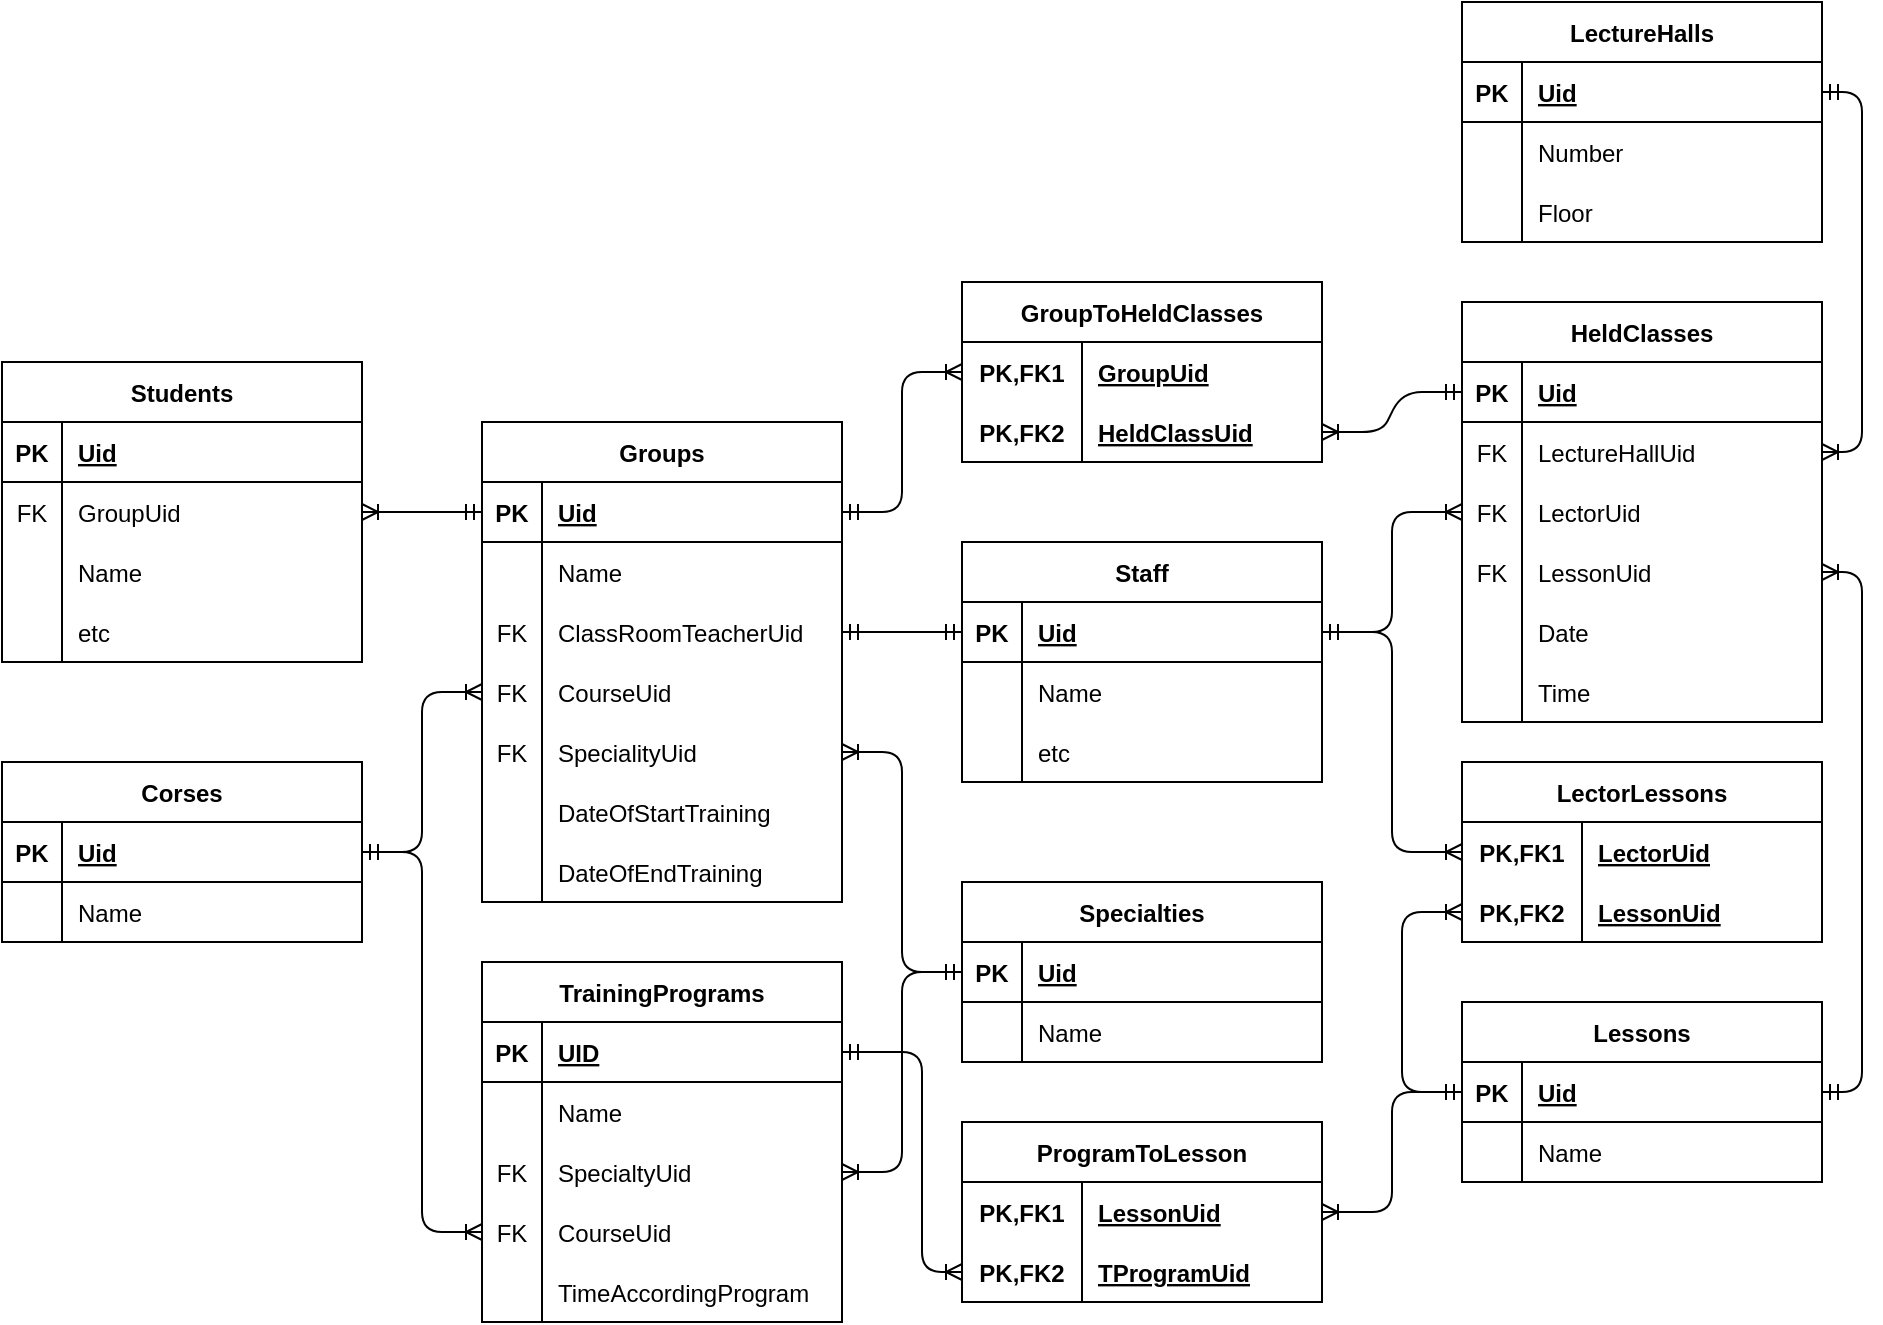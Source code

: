 <mxfile version="21.2.3" type="device">
  <diagram name="Страница 1" id="s8Icmp4TtMJ4caLkNsGy">
    <mxGraphModel dx="2901" dy="806" grid="1" gridSize="10" guides="1" tooltips="1" connect="1" arrows="1" fold="1" page="1" pageScale="1" pageWidth="827" pageHeight="1169" math="0" shadow="0">
      <root>
        <mxCell id="0" />
        <mxCell id="1" parent="0" />
        <mxCell id="9LA77R00qpUF_qQyeTWc-1" value="Groups" style="shape=table;startSize=30;container=1;collapsible=1;childLayout=tableLayout;fixedRows=1;rowLines=0;fontStyle=1;align=center;resizeLast=1;" parent="1" vertex="1">
          <mxGeometry x="-570" y="250" width="180" height="240" as="geometry" />
        </mxCell>
        <mxCell id="9LA77R00qpUF_qQyeTWc-2" value="" style="shape=tableRow;horizontal=0;startSize=0;swimlaneHead=0;swimlaneBody=0;fillColor=none;collapsible=0;dropTarget=0;points=[[0,0.5],[1,0.5]];portConstraint=eastwest;top=0;left=0;right=0;bottom=1;" parent="9LA77R00qpUF_qQyeTWc-1" vertex="1">
          <mxGeometry y="30" width="180" height="30" as="geometry" />
        </mxCell>
        <mxCell id="9LA77R00qpUF_qQyeTWc-3" value="PK" style="shape=partialRectangle;connectable=0;fillColor=none;top=0;left=0;bottom=0;right=0;fontStyle=1;overflow=hidden;" parent="9LA77R00qpUF_qQyeTWc-2" vertex="1">
          <mxGeometry width="30" height="30" as="geometry">
            <mxRectangle width="30" height="30" as="alternateBounds" />
          </mxGeometry>
        </mxCell>
        <mxCell id="9LA77R00qpUF_qQyeTWc-4" value="Uid" style="shape=partialRectangle;connectable=0;fillColor=none;top=0;left=0;bottom=0;right=0;align=left;spacingLeft=6;fontStyle=5;overflow=hidden;" parent="9LA77R00qpUF_qQyeTWc-2" vertex="1">
          <mxGeometry x="30" width="150" height="30" as="geometry">
            <mxRectangle width="150" height="30" as="alternateBounds" />
          </mxGeometry>
        </mxCell>
        <mxCell id="9LA77R00qpUF_qQyeTWc-5" value="" style="shape=tableRow;horizontal=0;startSize=0;swimlaneHead=0;swimlaneBody=0;fillColor=none;collapsible=0;dropTarget=0;points=[[0,0.5],[1,0.5]];portConstraint=eastwest;top=0;left=0;right=0;bottom=0;" parent="9LA77R00qpUF_qQyeTWc-1" vertex="1">
          <mxGeometry y="60" width="180" height="30" as="geometry" />
        </mxCell>
        <mxCell id="9LA77R00qpUF_qQyeTWc-6" value="" style="shape=partialRectangle;connectable=0;fillColor=none;top=0;left=0;bottom=0;right=0;editable=1;overflow=hidden;" parent="9LA77R00qpUF_qQyeTWc-5" vertex="1">
          <mxGeometry width="30" height="30" as="geometry">
            <mxRectangle width="30" height="30" as="alternateBounds" />
          </mxGeometry>
        </mxCell>
        <mxCell id="9LA77R00qpUF_qQyeTWc-7" value="Name" style="shape=partialRectangle;connectable=0;fillColor=none;top=0;left=0;bottom=0;right=0;align=left;spacingLeft=6;overflow=hidden;" parent="9LA77R00qpUF_qQyeTWc-5" vertex="1">
          <mxGeometry x="30" width="150" height="30" as="geometry">
            <mxRectangle width="150" height="30" as="alternateBounds" />
          </mxGeometry>
        </mxCell>
        <mxCell id="9LA77R00qpUF_qQyeTWc-203" value="" style="shape=tableRow;horizontal=0;startSize=0;swimlaneHead=0;swimlaneBody=0;fillColor=none;collapsible=0;dropTarget=0;points=[[0,0.5],[1,0.5]];portConstraint=eastwest;top=0;left=0;right=0;bottom=0;" parent="9LA77R00qpUF_qQyeTWc-1" vertex="1">
          <mxGeometry y="90" width="180" height="30" as="geometry" />
        </mxCell>
        <mxCell id="9LA77R00qpUF_qQyeTWc-204" value="FK" style="shape=partialRectangle;connectable=0;fillColor=none;top=0;left=0;bottom=0;right=0;fontStyle=0;overflow=hidden;" parent="9LA77R00qpUF_qQyeTWc-203" vertex="1">
          <mxGeometry width="30" height="30" as="geometry">
            <mxRectangle width="30" height="30" as="alternateBounds" />
          </mxGeometry>
        </mxCell>
        <mxCell id="9LA77R00qpUF_qQyeTWc-205" value="ClassRoomTeacherUid" style="shape=partialRectangle;connectable=0;fillColor=none;top=0;left=0;bottom=0;right=0;align=left;spacingLeft=6;fontStyle=0;overflow=hidden;" parent="9LA77R00qpUF_qQyeTWc-203" vertex="1">
          <mxGeometry x="30" width="150" height="30" as="geometry">
            <mxRectangle width="150" height="30" as="alternateBounds" />
          </mxGeometry>
        </mxCell>
        <mxCell id="9LA77R00qpUF_qQyeTWc-8" value="" style="shape=tableRow;horizontal=0;startSize=0;swimlaneHead=0;swimlaneBody=0;fillColor=none;collapsible=0;dropTarget=0;points=[[0,0.5],[1,0.5]];portConstraint=eastwest;top=0;left=0;right=0;bottom=0;" parent="9LA77R00qpUF_qQyeTWc-1" vertex="1">
          <mxGeometry y="120" width="180" height="30" as="geometry" />
        </mxCell>
        <mxCell id="9LA77R00qpUF_qQyeTWc-9" value="FK" style="shape=partialRectangle;connectable=0;fillColor=none;top=0;left=0;bottom=0;right=0;editable=1;overflow=hidden;" parent="9LA77R00qpUF_qQyeTWc-8" vertex="1">
          <mxGeometry width="30" height="30" as="geometry">
            <mxRectangle width="30" height="30" as="alternateBounds" />
          </mxGeometry>
        </mxCell>
        <mxCell id="9LA77R00qpUF_qQyeTWc-10" value="CourseUid" style="shape=partialRectangle;connectable=0;fillColor=none;top=0;left=0;bottom=0;right=0;align=left;spacingLeft=6;overflow=hidden;" parent="9LA77R00qpUF_qQyeTWc-8" vertex="1">
          <mxGeometry x="30" width="150" height="30" as="geometry">
            <mxRectangle width="150" height="30" as="alternateBounds" />
          </mxGeometry>
        </mxCell>
        <mxCell id="9LA77R00qpUF_qQyeTWc-147" value="" style="shape=tableRow;horizontal=0;startSize=0;swimlaneHead=0;swimlaneBody=0;fillColor=none;collapsible=0;dropTarget=0;points=[[0,0.5],[1,0.5]];portConstraint=eastwest;top=0;left=0;right=0;bottom=0;" parent="9LA77R00qpUF_qQyeTWc-1" vertex="1">
          <mxGeometry y="150" width="180" height="30" as="geometry" />
        </mxCell>
        <mxCell id="9LA77R00qpUF_qQyeTWc-148" value="FK" style="shape=partialRectangle;connectable=0;fillColor=none;top=0;left=0;bottom=0;right=0;fontStyle=0;overflow=hidden;" parent="9LA77R00qpUF_qQyeTWc-147" vertex="1">
          <mxGeometry width="30" height="30" as="geometry">
            <mxRectangle width="30" height="30" as="alternateBounds" />
          </mxGeometry>
        </mxCell>
        <mxCell id="9LA77R00qpUF_qQyeTWc-149" value="SpecialityUid" style="shape=partialRectangle;connectable=0;fillColor=none;top=0;left=0;bottom=0;right=0;align=left;spacingLeft=6;fontStyle=0;overflow=hidden;" parent="9LA77R00qpUF_qQyeTWc-147" vertex="1">
          <mxGeometry x="30" width="150" height="30" as="geometry">
            <mxRectangle width="150" height="30" as="alternateBounds" />
          </mxGeometry>
        </mxCell>
        <mxCell id="9LA77R00qpUF_qQyeTWc-150" value="" style="shape=tableRow;horizontal=0;startSize=0;swimlaneHead=0;swimlaneBody=0;fillColor=none;collapsible=0;dropTarget=0;points=[[0,0.5],[1,0.5]];portConstraint=eastwest;top=0;left=0;right=0;bottom=0;" parent="9LA77R00qpUF_qQyeTWc-1" vertex="1">
          <mxGeometry y="180" width="180" height="30" as="geometry" />
        </mxCell>
        <mxCell id="9LA77R00qpUF_qQyeTWc-151" value="" style="shape=partialRectangle;connectable=0;fillColor=none;top=0;left=0;bottom=0;right=0;editable=1;overflow=hidden;" parent="9LA77R00qpUF_qQyeTWc-150" vertex="1">
          <mxGeometry width="30" height="30" as="geometry">
            <mxRectangle width="30" height="30" as="alternateBounds" />
          </mxGeometry>
        </mxCell>
        <mxCell id="9LA77R00qpUF_qQyeTWc-152" value="DateOfStartTraining" style="shape=partialRectangle;connectable=0;fillColor=none;top=0;left=0;bottom=0;right=0;align=left;spacingLeft=6;overflow=hidden;" parent="9LA77R00qpUF_qQyeTWc-150" vertex="1">
          <mxGeometry x="30" width="150" height="30" as="geometry">
            <mxRectangle width="150" height="30" as="alternateBounds" />
          </mxGeometry>
        </mxCell>
        <mxCell id="9LA77R00qpUF_qQyeTWc-153" value="" style="shape=tableRow;horizontal=0;startSize=0;swimlaneHead=0;swimlaneBody=0;fillColor=none;collapsible=0;dropTarget=0;points=[[0,0.5],[1,0.5]];portConstraint=eastwest;top=0;left=0;right=0;bottom=0;" parent="9LA77R00qpUF_qQyeTWc-1" vertex="1">
          <mxGeometry y="210" width="180" height="30" as="geometry" />
        </mxCell>
        <mxCell id="9LA77R00qpUF_qQyeTWc-154" value="" style="shape=partialRectangle;connectable=0;fillColor=none;top=0;left=0;bottom=0;right=0;editable=1;overflow=hidden;" parent="9LA77R00qpUF_qQyeTWc-153" vertex="1">
          <mxGeometry width="30" height="30" as="geometry">
            <mxRectangle width="30" height="30" as="alternateBounds" />
          </mxGeometry>
        </mxCell>
        <mxCell id="9LA77R00qpUF_qQyeTWc-155" value="DateOfEndTraining" style="shape=partialRectangle;connectable=0;fillColor=none;top=0;left=0;bottom=0;right=0;align=left;spacingLeft=6;overflow=hidden;" parent="9LA77R00qpUF_qQyeTWc-153" vertex="1">
          <mxGeometry x="30" width="150" height="30" as="geometry">
            <mxRectangle width="150" height="30" as="alternateBounds" />
          </mxGeometry>
        </mxCell>
        <mxCell id="9LA77R00qpUF_qQyeTWc-14" value="HeldClasses" style="shape=table;startSize=30;container=1;collapsible=1;childLayout=tableLayout;fixedRows=1;rowLines=0;fontStyle=1;align=center;resizeLast=1;" parent="1" vertex="1">
          <mxGeometry x="-80" y="190" width="180" height="210" as="geometry" />
        </mxCell>
        <mxCell id="9LA77R00qpUF_qQyeTWc-15" value="" style="shape=tableRow;horizontal=0;startSize=0;swimlaneHead=0;swimlaneBody=0;fillColor=none;collapsible=0;dropTarget=0;points=[[0,0.5],[1,0.5]];portConstraint=eastwest;top=0;left=0;right=0;bottom=1;" parent="9LA77R00qpUF_qQyeTWc-14" vertex="1">
          <mxGeometry y="30" width="180" height="30" as="geometry" />
        </mxCell>
        <mxCell id="9LA77R00qpUF_qQyeTWc-16" value="PK" style="shape=partialRectangle;connectable=0;fillColor=none;top=0;left=0;bottom=0;right=0;fontStyle=1;overflow=hidden;" parent="9LA77R00qpUF_qQyeTWc-15" vertex="1">
          <mxGeometry width="30" height="30" as="geometry">
            <mxRectangle width="30" height="30" as="alternateBounds" />
          </mxGeometry>
        </mxCell>
        <mxCell id="9LA77R00qpUF_qQyeTWc-17" value="Uid" style="shape=partialRectangle;connectable=0;fillColor=none;top=0;left=0;bottom=0;right=0;align=left;spacingLeft=6;fontStyle=5;overflow=hidden;" parent="9LA77R00qpUF_qQyeTWc-15" vertex="1">
          <mxGeometry x="30" width="150" height="30" as="geometry">
            <mxRectangle width="150" height="30" as="alternateBounds" />
          </mxGeometry>
        </mxCell>
        <mxCell id="3HO_k9Haa3bnUHxEPmA--16" value="" style="shape=tableRow;horizontal=0;startSize=0;swimlaneHead=0;swimlaneBody=0;fillColor=none;collapsible=0;dropTarget=0;points=[[0,0.5],[1,0.5]];portConstraint=eastwest;top=0;left=0;right=0;bottom=0;" parent="9LA77R00qpUF_qQyeTWc-14" vertex="1">
          <mxGeometry y="60" width="180" height="30" as="geometry" />
        </mxCell>
        <mxCell id="3HO_k9Haa3bnUHxEPmA--17" value="FK" style="shape=partialRectangle;connectable=0;fillColor=none;top=0;left=0;bottom=0;right=0;fontStyle=0;overflow=hidden;" parent="3HO_k9Haa3bnUHxEPmA--16" vertex="1">
          <mxGeometry width="30" height="30" as="geometry">
            <mxRectangle width="30" height="30" as="alternateBounds" />
          </mxGeometry>
        </mxCell>
        <mxCell id="3HO_k9Haa3bnUHxEPmA--18" value="LectureHallUid" style="shape=partialRectangle;connectable=0;fillColor=none;top=0;left=0;bottom=0;right=0;align=left;spacingLeft=6;fontStyle=0;overflow=hidden;" parent="3HO_k9Haa3bnUHxEPmA--16" vertex="1">
          <mxGeometry x="30" width="150" height="30" as="geometry">
            <mxRectangle width="150" height="30" as="alternateBounds" />
          </mxGeometry>
        </mxCell>
        <mxCell id="9LA77R00qpUF_qQyeTWc-104" value="" style="shape=tableRow;horizontal=0;startSize=0;swimlaneHead=0;swimlaneBody=0;fillColor=none;collapsible=0;dropTarget=0;points=[[0,0.5],[1,0.5]];portConstraint=eastwest;top=0;left=0;right=0;bottom=0;" parent="9LA77R00qpUF_qQyeTWc-14" vertex="1">
          <mxGeometry y="90" width="180" height="30" as="geometry" />
        </mxCell>
        <mxCell id="9LA77R00qpUF_qQyeTWc-105" value="FK" style="shape=partialRectangle;connectable=0;fillColor=none;top=0;left=0;bottom=0;right=0;editable=1;overflow=hidden;" parent="9LA77R00qpUF_qQyeTWc-104" vertex="1">
          <mxGeometry width="30" height="30" as="geometry">
            <mxRectangle width="30" height="30" as="alternateBounds" />
          </mxGeometry>
        </mxCell>
        <mxCell id="9LA77R00qpUF_qQyeTWc-106" value="LectorUid" style="shape=partialRectangle;connectable=0;fillColor=none;top=0;left=0;bottom=0;right=0;align=left;spacingLeft=6;overflow=hidden;" parent="9LA77R00qpUF_qQyeTWc-104" vertex="1">
          <mxGeometry x="30" width="150" height="30" as="geometry">
            <mxRectangle width="150" height="30" as="alternateBounds" />
          </mxGeometry>
        </mxCell>
        <mxCell id="9LA77R00qpUF_qQyeTWc-212" value="" style="shape=tableRow;horizontal=0;startSize=0;swimlaneHead=0;swimlaneBody=0;fillColor=none;collapsible=0;dropTarget=0;points=[[0,0.5],[1,0.5]];portConstraint=eastwest;top=0;left=0;right=0;bottom=0;" parent="9LA77R00qpUF_qQyeTWc-14" vertex="1">
          <mxGeometry y="120" width="180" height="30" as="geometry" />
        </mxCell>
        <mxCell id="9LA77R00qpUF_qQyeTWc-213" value="FK" style="shape=partialRectangle;connectable=0;fillColor=none;top=0;left=0;bottom=0;right=0;fontStyle=0;overflow=hidden;" parent="9LA77R00qpUF_qQyeTWc-212" vertex="1">
          <mxGeometry width="30" height="30" as="geometry">
            <mxRectangle width="30" height="30" as="alternateBounds" />
          </mxGeometry>
        </mxCell>
        <mxCell id="9LA77R00qpUF_qQyeTWc-214" value="LessonUid" style="shape=partialRectangle;connectable=0;fillColor=none;top=0;left=0;bottom=0;right=0;align=left;spacingLeft=6;fontStyle=0;overflow=hidden;" parent="9LA77R00qpUF_qQyeTWc-212" vertex="1">
          <mxGeometry x="30" width="150" height="30" as="geometry">
            <mxRectangle width="150" height="30" as="alternateBounds" />
          </mxGeometry>
        </mxCell>
        <mxCell id="P3dppx4-FuYZ38mexP6G-34" value="" style="shape=tableRow;horizontal=0;startSize=0;swimlaneHead=0;swimlaneBody=0;fillColor=none;collapsible=0;dropTarget=0;points=[[0,0.5],[1,0.5]];portConstraint=eastwest;top=0;left=0;right=0;bottom=0;" parent="9LA77R00qpUF_qQyeTWc-14" vertex="1">
          <mxGeometry y="150" width="180" height="30" as="geometry" />
        </mxCell>
        <mxCell id="P3dppx4-FuYZ38mexP6G-35" value="" style="shape=partialRectangle;connectable=0;fillColor=none;top=0;left=0;bottom=0;right=0;editable=1;overflow=hidden;" parent="P3dppx4-FuYZ38mexP6G-34" vertex="1">
          <mxGeometry width="30" height="30" as="geometry">
            <mxRectangle width="30" height="30" as="alternateBounds" />
          </mxGeometry>
        </mxCell>
        <mxCell id="P3dppx4-FuYZ38mexP6G-36" value="Date" style="shape=partialRectangle;connectable=0;fillColor=none;top=0;left=0;bottom=0;right=0;align=left;spacingLeft=6;overflow=hidden;" parent="P3dppx4-FuYZ38mexP6G-34" vertex="1">
          <mxGeometry x="30" width="150" height="30" as="geometry">
            <mxRectangle width="150" height="30" as="alternateBounds" />
          </mxGeometry>
        </mxCell>
        <mxCell id="3HO_k9Haa3bnUHxEPmA--23" value="" style="shape=tableRow;horizontal=0;startSize=0;swimlaneHead=0;swimlaneBody=0;fillColor=none;collapsible=0;dropTarget=0;points=[[0,0.5],[1,0.5]];portConstraint=eastwest;top=0;left=0;right=0;bottom=0;" parent="9LA77R00qpUF_qQyeTWc-14" vertex="1">
          <mxGeometry y="180" width="180" height="30" as="geometry" />
        </mxCell>
        <mxCell id="3HO_k9Haa3bnUHxEPmA--24" value="" style="shape=partialRectangle;connectable=0;fillColor=none;top=0;left=0;bottom=0;right=0;editable=1;overflow=hidden;" parent="3HO_k9Haa3bnUHxEPmA--23" vertex="1">
          <mxGeometry width="30" height="30" as="geometry">
            <mxRectangle width="30" height="30" as="alternateBounds" />
          </mxGeometry>
        </mxCell>
        <mxCell id="3HO_k9Haa3bnUHxEPmA--25" value="Time" style="shape=partialRectangle;connectable=0;fillColor=none;top=0;left=0;bottom=0;right=0;align=left;spacingLeft=6;overflow=hidden;" parent="3HO_k9Haa3bnUHxEPmA--23" vertex="1">
          <mxGeometry x="30" width="150" height="30" as="geometry">
            <mxRectangle width="150" height="30" as="alternateBounds" />
          </mxGeometry>
        </mxCell>
        <mxCell id="9LA77R00qpUF_qQyeTWc-27" value="Corses" style="shape=table;startSize=30;container=1;collapsible=1;childLayout=tableLayout;fixedRows=1;rowLines=0;fontStyle=1;align=center;resizeLast=1;" parent="1" vertex="1">
          <mxGeometry x="-810" y="420" width="180" height="90" as="geometry" />
        </mxCell>
        <mxCell id="9LA77R00qpUF_qQyeTWc-28" value="" style="shape=tableRow;horizontal=0;startSize=0;swimlaneHead=0;swimlaneBody=0;fillColor=none;collapsible=0;dropTarget=0;points=[[0,0.5],[1,0.5]];portConstraint=eastwest;top=0;left=0;right=0;bottom=1;" parent="9LA77R00qpUF_qQyeTWc-27" vertex="1">
          <mxGeometry y="30" width="180" height="30" as="geometry" />
        </mxCell>
        <mxCell id="9LA77R00qpUF_qQyeTWc-29" value="PK" style="shape=partialRectangle;connectable=0;fillColor=none;top=0;left=0;bottom=0;right=0;fontStyle=1;overflow=hidden;" parent="9LA77R00qpUF_qQyeTWc-28" vertex="1">
          <mxGeometry width="30" height="30" as="geometry">
            <mxRectangle width="30" height="30" as="alternateBounds" />
          </mxGeometry>
        </mxCell>
        <mxCell id="9LA77R00qpUF_qQyeTWc-30" value="Uid" style="shape=partialRectangle;connectable=0;fillColor=none;top=0;left=0;bottom=0;right=0;align=left;spacingLeft=6;fontStyle=5;overflow=hidden;" parent="9LA77R00qpUF_qQyeTWc-28" vertex="1">
          <mxGeometry x="30" width="150" height="30" as="geometry">
            <mxRectangle width="150" height="30" as="alternateBounds" />
          </mxGeometry>
        </mxCell>
        <mxCell id="9LA77R00qpUF_qQyeTWc-31" value="" style="shape=tableRow;horizontal=0;startSize=0;swimlaneHead=0;swimlaneBody=0;fillColor=none;collapsible=0;dropTarget=0;points=[[0,0.5],[1,0.5]];portConstraint=eastwest;top=0;left=0;right=0;bottom=0;" parent="9LA77R00qpUF_qQyeTWc-27" vertex="1">
          <mxGeometry y="60" width="180" height="30" as="geometry" />
        </mxCell>
        <mxCell id="9LA77R00qpUF_qQyeTWc-32" value="" style="shape=partialRectangle;connectable=0;fillColor=none;top=0;left=0;bottom=0;right=0;editable=1;overflow=hidden;" parent="9LA77R00qpUF_qQyeTWc-31" vertex="1">
          <mxGeometry width="30" height="30" as="geometry">
            <mxRectangle width="30" height="30" as="alternateBounds" />
          </mxGeometry>
        </mxCell>
        <mxCell id="9LA77R00qpUF_qQyeTWc-33" value="Name" style="shape=partialRectangle;connectable=0;fillColor=none;top=0;left=0;bottom=0;right=0;align=left;spacingLeft=6;overflow=hidden;" parent="9LA77R00qpUF_qQyeTWc-31" vertex="1">
          <mxGeometry x="30" width="150" height="30" as="geometry">
            <mxRectangle width="150" height="30" as="alternateBounds" />
          </mxGeometry>
        </mxCell>
        <mxCell id="9LA77R00qpUF_qQyeTWc-40" value="" style="edgeStyle=entityRelationEdgeStyle;fontSize=12;html=1;endArrow=ERoneToMany;rounded=1;exitX=1;exitY=0.5;exitDx=0;exitDy=0;startArrow=ERmandOne;startFill=0;entryX=0;entryY=0.5;entryDx=0;entryDy=0;" parent="1" source="9LA77R00qpUF_qQyeTWc-28" target="9LA77R00qpUF_qQyeTWc-8" edge="1">
          <mxGeometry width="100" height="100" relative="1" as="geometry">
            <mxPoint x="-690" y="335" as="sourcePoint" />
            <mxPoint x="-620" y="550" as="targetPoint" />
          </mxGeometry>
        </mxCell>
        <mxCell id="9LA77R00qpUF_qQyeTWc-54" value="GroupToHeldClasses" style="shape=table;startSize=30;container=1;collapsible=1;childLayout=tableLayout;fixedRows=1;rowLines=0;fontStyle=1;align=center;resizeLast=1;" parent="1" vertex="1">
          <mxGeometry x="-330" y="180" width="180" height="90" as="geometry" />
        </mxCell>
        <mxCell id="9LA77R00qpUF_qQyeTWc-55" value="" style="shape=tableRow;horizontal=0;startSize=0;swimlaneHead=0;swimlaneBody=0;fillColor=none;collapsible=0;dropTarget=0;points=[[0,0.5],[1,0.5]];portConstraint=eastwest;top=0;left=0;right=0;bottom=0;" parent="9LA77R00qpUF_qQyeTWc-54" vertex="1">
          <mxGeometry y="30" width="180" height="30" as="geometry" />
        </mxCell>
        <mxCell id="9LA77R00qpUF_qQyeTWc-56" value="PK,FK1" style="shape=partialRectangle;connectable=0;fillColor=none;top=0;left=0;bottom=0;right=0;fontStyle=1;overflow=hidden;" parent="9LA77R00qpUF_qQyeTWc-55" vertex="1">
          <mxGeometry width="60" height="30" as="geometry">
            <mxRectangle width="60" height="30" as="alternateBounds" />
          </mxGeometry>
        </mxCell>
        <mxCell id="9LA77R00qpUF_qQyeTWc-57" value="GroupUid" style="shape=partialRectangle;connectable=0;fillColor=none;top=0;left=0;bottom=0;right=0;align=left;spacingLeft=6;fontStyle=5;overflow=hidden;" parent="9LA77R00qpUF_qQyeTWc-55" vertex="1">
          <mxGeometry x="60" width="120" height="30" as="geometry">
            <mxRectangle width="120" height="30" as="alternateBounds" />
          </mxGeometry>
        </mxCell>
        <mxCell id="9LA77R00qpUF_qQyeTWc-58" value="" style="shape=tableRow;horizontal=0;startSize=0;swimlaneHead=0;swimlaneBody=0;fillColor=none;collapsible=0;dropTarget=0;points=[[0,0.5],[1,0.5]];portConstraint=eastwest;top=0;left=0;right=0;bottom=1;" parent="9LA77R00qpUF_qQyeTWc-54" vertex="1">
          <mxGeometry y="60" width="180" height="30" as="geometry" />
        </mxCell>
        <mxCell id="9LA77R00qpUF_qQyeTWc-59" value="PK,FK2" style="shape=partialRectangle;connectable=0;fillColor=none;top=0;left=0;bottom=0;right=0;fontStyle=1;overflow=hidden;" parent="9LA77R00qpUF_qQyeTWc-58" vertex="1">
          <mxGeometry width="60" height="30" as="geometry">
            <mxRectangle width="60" height="30" as="alternateBounds" />
          </mxGeometry>
        </mxCell>
        <mxCell id="9LA77R00qpUF_qQyeTWc-60" value="HeldClassUid" style="shape=partialRectangle;connectable=0;fillColor=none;top=0;left=0;bottom=0;right=0;align=left;spacingLeft=6;fontStyle=5;overflow=hidden;" parent="9LA77R00qpUF_qQyeTWc-58" vertex="1">
          <mxGeometry x="60" width="120" height="30" as="geometry">
            <mxRectangle width="120" height="30" as="alternateBounds" />
          </mxGeometry>
        </mxCell>
        <mxCell id="9LA77R00qpUF_qQyeTWc-68" value="" style="edgeStyle=entityRelationEdgeStyle;fontSize=12;html=1;endArrow=ERoneToMany;rounded=1;entryX=1;entryY=0.5;entryDx=0;entryDy=0;startArrow=ERmandOne;startFill=0;exitX=0;exitY=0.5;exitDx=0;exitDy=0;" parent="1" source="9LA77R00qpUF_qQyeTWc-15" target="9LA77R00qpUF_qQyeTWc-58" edge="1">
          <mxGeometry width="100" height="100" relative="1" as="geometry">
            <mxPoint x="-120" y="210" as="sourcePoint" />
            <mxPoint x="-280" y="410" as="targetPoint" />
          </mxGeometry>
        </mxCell>
        <mxCell id="9LA77R00qpUF_qQyeTWc-69" value="" style="edgeStyle=entityRelationEdgeStyle;fontSize=12;html=1;endArrow=ERoneToMany;rounded=1;exitX=1;exitY=0.5;exitDx=0;exitDy=0;startArrow=ERmandOne;startFill=0;entryX=0;entryY=0.5;entryDx=0;entryDy=0;" parent="1" source="9LA77R00qpUF_qQyeTWc-2" target="9LA77R00qpUF_qQyeTWc-55" edge="1">
          <mxGeometry width="100" height="100" relative="1" as="geometry">
            <mxPoint x="-150" y="585" as="sourcePoint" />
            <mxPoint x="-390" y="210" as="targetPoint" />
          </mxGeometry>
        </mxCell>
        <mxCell id="9LA77R00qpUF_qQyeTWc-70" value="Students" style="shape=table;startSize=30;container=1;collapsible=1;childLayout=tableLayout;fixedRows=1;rowLines=0;fontStyle=1;align=center;resizeLast=1;" parent="1" vertex="1">
          <mxGeometry x="-810" y="220" width="180" height="150" as="geometry" />
        </mxCell>
        <mxCell id="9LA77R00qpUF_qQyeTWc-71" value="" style="shape=tableRow;horizontal=0;startSize=0;swimlaneHead=0;swimlaneBody=0;fillColor=none;collapsible=0;dropTarget=0;points=[[0,0.5],[1,0.5]];portConstraint=eastwest;top=0;left=0;right=0;bottom=1;" parent="9LA77R00qpUF_qQyeTWc-70" vertex="1">
          <mxGeometry y="30" width="180" height="30" as="geometry" />
        </mxCell>
        <mxCell id="9LA77R00qpUF_qQyeTWc-72" value="PK" style="shape=partialRectangle;connectable=0;fillColor=none;top=0;left=0;bottom=0;right=0;fontStyle=1;overflow=hidden;" parent="9LA77R00qpUF_qQyeTWc-71" vertex="1">
          <mxGeometry width="30" height="30" as="geometry">
            <mxRectangle width="30" height="30" as="alternateBounds" />
          </mxGeometry>
        </mxCell>
        <mxCell id="9LA77R00qpUF_qQyeTWc-73" value="Uid" style="shape=partialRectangle;connectable=0;fillColor=none;top=0;left=0;bottom=0;right=0;align=left;spacingLeft=6;fontStyle=5;overflow=hidden;" parent="9LA77R00qpUF_qQyeTWc-71" vertex="1">
          <mxGeometry x="30" width="150" height="30" as="geometry">
            <mxRectangle width="150" height="30" as="alternateBounds" />
          </mxGeometry>
        </mxCell>
        <mxCell id="3HO_k9Haa3bnUHxEPmA--2" value="" style="shape=tableRow;horizontal=0;startSize=0;swimlaneHead=0;swimlaneBody=0;fillColor=none;collapsible=0;dropTarget=0;points=[[0,0.5],[1,0.5]];portConstraint=eastwest;top=0;left=0;right=0;bottom=0;" parent="9LA77R00qpUF_qQyeTWc-70" vertex="1">
          <mxGeometry y="60" width="180" height="30" as="geometry" />
        </mxCell>
        <mxCell id="3HO_k9Haa3bnUHxEPmA--3" value="FK" style="shape=partialRectangle;connectable=0;fillColor=none;top=0;left=0;bottom=0;right=0;fontStyle=0;overflow=hidden;" parent="3HO_k9Haa3bnUHxEPmA--2" vertex="1">
          <mxGeometry width="30" height="30" as="geometry">
            <mxRectangle width="30" height="30" as="alternateBounds" />
          </mxGeometry>
        </mxCell>
        <mxCell id="3HO_k9Haa3bnUHxEPmA--4" value="GroupUid" style="shape=partialRectangle;connectable=0;fillColor=none;top=0;left=0;bottom=0;right=0;align=left;spacingLeft=6;fontStyle=0;overflow=hidden;" parent="3HO_k9Haa3bnUHxEPmA--2" vertex="1">
          <mxGeometry x="30" width="150" height="30" as="geometry">
            <mxRectangle width="150" height="30" as="alternateBounds" />
          </mxGeometry>
        </mxCell>
        <mxCell id="9LA77R00qpUF_qQyeTWc-74" value="" style="shape=tableRow;horizontal=0;startSize=0;swimlaneHead=0;swimlaneBody=0;fillColor=none;collapsible=0;dropTarget=0;points=[[0,0.5],[1,0.5]];portConstraint=eastwest;top=0;left=0;right=0;bottom=0;" parent="9LA77R00qpUF_qQyeTWc-70" vertex="1">
          <mxGeometry y="90" width="180" height="30" as="geometry" />
        </mxCell>
        <mxCell id="9LA77R00qpUF_qQyeTWc-75" value="" style="shape=partialRectangle;connectable=0;fillColor=none;top=0;left=0;bottom=0;right=0;editable=1;overflow=hidden;" parent="9LA77R00qpUF_qQyeTWc-74" vertex="1">
          <mxGeometry width="30" height="30" as="geometry">
            <mxRectangle width="30" height="30" as="alternateBounds" />
          </mxGeometry>
        </mxCell>
        <mxCell id="9LA77R00qpUF_qQyeTWc-76" value="Name" style="shape=partialRectangle;connectable=0;fillColor=none;top=0;left=0;bottom=0;right=0;align=left;spacingLeft=6;overflow=hidden;" parent="9LA77R00qpUF_qQyeTWc-74" vertex="1">
          <mxGeometry x="30" width="150" height="30" as="geometry">
            <mxRectangle width="150" height="30" as="alternateBounds" />
          </mxGeometry>
        </mxCell>
        <mxCell id="9LA77R00qpUF_qQyeTWc-77" value="" style="shape=tableRow;horizontal=0;startSize=0;swimlaneHead=0;swimlaneBody=0;fillColor=none;collapsible=0;dropTarget=0;points=[[0,0.5],[1,0.5]];portConstraint=eastwest;top=0;left=0;right=0;bottom=0;" parent="9LA77R00qpUF_qQyeTWc-70" vertex="1">
          <mxGeometry y="120" width="180" height="30" as="geometry" />
        </mxCell>
        <mxCell id="9LA77R00qpUF_qQyeTWc-78" value="" style="shape=partialRectangle;connectable=0;fillColor=none;top=0;left=0;bottom=0;right=0;editable=1;overflow=hidden;" parent="9LA77R00qpUF_qQyeTWc-77" vertex="1">
          <mxGeometry width="30" height="30" as="geometry">
            <mxRectangle width="30" height="30" as="alternateBounds" />
          </mxGeometry>
        </mxCell>
        <mxCell id="9LA77R00qpUF_qQyeTWc-79" value="etc" style="shape=partialRectangle;connectable=0;fillColor=none;top=0;left=0;bottom=0;right=0;align=left;spacingLeft=6;overflow=hidden;" parent="9LA77R00qpUF_qQyeTWc-77" vertex="1">
          <mxGeometry x="30" width="150" height="30" as="geometry">
            <mxRectangle width="150" height="30" as="alternateBounds" />
          </mxGeometry>
        </mxCell>
        <mxCell id="9LA77R00qpUF_qQyeTWc-83" value="Staff" style="shape=table;startSize=30;container=1;collapsible=1;childLayout=tableLayout;fixedRows=1;rowLines=0;fontStyle=1;align=center;resizeLast=1;" parent="1" vertex="1">
          <mxGeometry x="-330" y="310" width="180" height="120" as="geometry" />
        </mxCell>
        <mxCell id="9LA77R00qpUF_qQyeTWc-84" value="" style="shape=tableRow;horizontal=0;startSize=0;swimlaneHead=0;swimlaneBody=0;fillColor=none;collapsible=0;dropTarget=0;points=[[0,0.5],[1,0.5]];portConstraint=eastwest;top=0;left=0;right=0;bottom=1;" parent="9LA77R00qpUF_qQyeTWc-83" vertex="1">
          <mxGeometry y="30" width="180" height="30" as="geometry" />
        </mxCell>
        <mxCell id="9LA77R00qpUF_qQyeTWc-85" value="PK" style="shape=partialRectangle;connectable=0;fillColor=none;top=0;left=0;bottom=0;right=0;fontStyle=1;overflow=hidden;" parent="9LA77R00qpUF_qQyeTWc-84" vertex="1">
          <mxGeometry width="30" height="30" as="geometry">
            <mxRectangle width="30" height="30" as="alternateBounds" />
          </mxGeometry>
        </mxCell>
        <mxCell id="9LA77R00qpUF_qQyeTWc-86" value="Uid" style="shape=partialRectangle;connectable=0;fillColor=none;top=0;left=0;bottom=0;right=0;align=left;spacingLeft=6;fontStyle=5;overflow=hidden;" parent="9LA77R00qpUF_qQyeTWc-84" vertex="1">
          <mxGeometry x="30" width="150" height="30" as="geometry">
            <mxRectangle width="150" height="30" as="alternateBounds" />
          </mxGeometry>
        </mxCell>
        <mxCell id="9LA77R00qpUF_qQyeTWc-87" value="" style="shape=tableRow;horizontal=0;startSize=0;swimlaneHead=0;swimlaneBody=0;fillColor=none;collapsible=0;dropTarget=0;points=[[0,0.5],[1,0.5]];portConstraint=eastwest;top=0;left=0;right=0;bottom=0;" parent="9LA77R00qpUF_qQyeTWc-83" vertex="1">
          <mxGeometry y="60" width="180" height="30" as="geometry" />
        </mxCell>
        <mxCell id="9LA77R00qpUF_qQyeTWc-88" value="" style="shape=partialRectangle;connectable=0;fillColor=none;top=0;left=0;bottom=0;right=0;editable=1;overflow=hidden;" parent="9LA77R00qpUF_qQyeTWc-87" vertex="1">
          <mxGeometry width="30" height="30" as="geometry">
            <mxRectangle width="30" height="30" as="alternateBounds" />
          </mxGeometry>
        </mxCell>
        <mxCell id="9LA77R00qpUF_qQyeTWc-89" value="Name" style="shape=partialRectangle;connectable=0;fillColor=none;top=0;left=0;bottom=0;right=0;align=left;spacingLeft=6;overflow=hidden;" parent="9LA77R00qpUF_qQyeTWc-87" vertex="1">
          <mxGeometry x="30" width="150" height="30" as="geometry">
            <mxRectangle width="150" height="30" as="alternateBounds" />
          </mxGeometry>
        </mxCell>
        <mxCell id="9LA77R00qpUF_qQyeTWc-90" value="" style="shape=tableRow;horizontal=0;startSize=0;swimlaneHead=0;swimlaneBody=0;fillColor=none;collapsible=0;dropTarget=0;points=[[0,0.5],[1,0.5]];portConstraint=eastwest;top=0;left=0;right=0;bottom=0;" parent="9LA77R00qpUF_qQyeTWc-83" vertex="1">
          <mxGeometry y="90" width="180" height="30" as="geometry" />
        </mxCell>
        <mxCell id="9LA77R00qpUF_qQyeTWc-91" value="" style="shape=partialRectangle;connectable=0;fillColor=none;top=0;left=0;bottom=0;right=0;editable=1;overflow=hidden;" parent="9LA77R00qpUF_qQyeTWc-90" vertex="1">
          <mxGeometry width="30" height="30" as="geometry">
            <mxRectangle width="30" height="30" as="alternateBounds" />
          </mxGeometry>
        </mxCell>
        <mxCell id="9LA77R00qpUF_qQyeTWc-92" value="etc" style="shape=partialRectangle;connectable=0;fillColor=none;top=0;left=0;bottom=0;right=0;align=left;spacingLeft=6;overflow=hidden;" parent="9LA77R00qpUF_qQyeTWc-90" vertex="1">
          <mxGeometry x="30" width="150" height="30" as="geometry">
            <mxRectangle width="150" height="30" as="alternateBounds" />
          </mxGeometry>
        </mxCell>
        <mxCell id="9LA77R00qpUF_qQyeTWc-107" value="Specialties" style="shape=table;startSize=30;container=1;collapsible=1;childLayout=tableLayout;fixedRows=1;rowLines=0;fontStyle=1;align=center;resizeLast=1;" parent="1" vertex="1">
          <mxGeometry x="-330" y="480" width="180" height="90" as="geometry" />
        </mxCell>
        <mxCell id="9LA77R00qpUF_qQyeTWc-108" value="" style="shape=tableRow;horizontal=0;startSize=0;swimlaneHead=0;swimlaneBody=0;fillColor=none;collapsible=0;dropTarget=0;points=[[0,0.5],[1,0.5]];portConstraint=eastwest;top=0;left=0;right=0;bottom=1;" parent="9LA77R00qpUF_qQyeTWc-107" vertex="1">
          <mxGeometry y="30" width="180" height="30" as="geometry" />
        </mxCell>
        <mxCell id="9LA77R00qpUF_qQyeTWc-109" value="PK" style="shape=partialRectangle;connectable=0;fillColor=none;top=0;left=0;bottom=0;right=0;fontStyle=1;overflow=hidden;" parent="9LA77R00qpUF_qQyeTWc-108" vertex="1">
          <mxGeometry width="30" height="30" as="geometry">
            <mxRectangle width="30" height="30" as="alternateBounds" />
          </mxGeometry>
        </mxCell>
        <mxCell id="9LA77R00qpUF_qQyeTWc-110" value="Uid" style="shape=partialRectangle;connectable=0;fillColor=none;top=0;left=0;bottom=0;right=0;align=left;spacingLeft=6;fontStyle=5;overflow=hidden;" parent="9LA77R00qpUF_qQyeTWc-108" vertex="1">
          <mxGeometry x="30" width="150" height="30" as="geometry">
            <mxRectangle width="150" height="30" as="alternateBounds" />
          </mxGeometry>
        </mxCell>
        <mxCell id="9LA77R00qpUF_qQyeTWc-111" value="" style="shape=tableRow;horizontal=0;startSize=0;swimlaneHead=0;swimlaneBody=0;fillColor=none;collapsible=0;dropTarget=0;points=[[0,0.5],[1,0.5]];portConstraint=eastwest;top=0;left=0;right=0;bottom=0;" parent="9LA77R00qpUF_qQyeTWc-107" vertex="1">
          <mxGeometry y="60" width="180" height="30" as="geometry" />
        </mxCell>
        <mxCell id="9LA77R00qpUF_qQyeTWc-112" value="" style="shape=partialRectangle;connectable=0;fillColor=none;top=0;left=0;bottom=0;right=0;editable=1;overflow=hidden;" parent="9LA77R00qpUF_qQyeTWc-111" vertex="1">
          <mxGeometry width="30" height="30" as="geometry">
            <mxRectangle width="30" height="30" as="alternateBounds" />
          </mxGeometry>
        </mxCell>
        <mxCell id="9LA77R00qpUF_qQyeTWc-113" value="Name" style="shape=partialRectangle;connectable=0;fillColor=none;top=0;left=0;bottom=0;right=0;align=left;spacingLeft=6;overflow=hidden;" parent="9LA77R00qpUF_qQyeTWc-111" vertex="1">
          <mxGeometry x="30" width="150" height="30" as="geometry">
            <mxRectangle width="150" height="30" as="alternateBounds" />
          </mxGeometry>
        </mxCell>
        <mxCell id="9LA77R00qpUF_qQyeTWc-120" value="Lessons" style="shape=table;startSize=30;container=1;collapsible=1;childLayout=tableLayout;fixedRows=1;rowLines=0;fontStyle=1;align=center;resizeLast=1;" parent="1" vertex="1">
          <mxGeometry x="-80" y="540" width="180" height="90" as="geometry" />
        </mxCell>
        <mxCell id="9LA77R00qpUF_qQyeTWc-121" value="" style="shape=tableRow;horizontal=0;startSize=0;swimlaneHead=0;swimlaneBody=0;fillColor=none;collapsible=0;dropTarget=0;points=[[0,0.5],[1,0.5]];portConstraint=eastwest;top=0;left=0;right=0;bottom=1;" parent="9LA77R00qpUF_qQyeTWc-120" vertex="1">
          <mxGeometry y="30" width="180" height="30" as="geometry" />
        </mxCell>
        <mxCell id="9LA77R00qpUF_qQyeTWc-122" value="PK" style="shape=partialRectangle;connectable=0;fillColor=none;top=0;left=0;bottom=0;right=0;fontStyle=1;overflow=hidden;" parent="9LA77R00qpUF_qQyeTWc-121" vertex="1">
          <mxGeometry width="30" height="30" as="geometry">
            <mxRectangle width="30" height="30" as="alternateBounds" />
          </mxGeometry>
        </mxCell>
        <mxCell id="9LA77R00qpUF_qQyeTWc-123" value="Uid" style="shape=partialRectangle;connectable=0;fillColor=none;top=0;left=0;bottom=0;right=0;align=left;spacingLeft=6;fontStyle=5;overflow=hidden;" parent="9LA77R00qpUF_qQyeTWc-121" vertex="1">
          <mxGeometry x="30" width="150" height="30" as="geometry">
            <mxRectangle width="150" height="30" as="alternateBounds" />
          </mxGeometry>
        </mxCell>
        <mxCell id="9LA77R00qpUF_qQyeTWc-124" value="" style="shape=tableRow;horizontal=0;startSize=0;swimlaneHead=0;swimlaneBody=0;fillColor=none;collapsible=0;dropTarget=0;points=[[0,0.5],[1,0.5]];portConstraint=eastwest;top=0;left=0;right=0;bottom=0;" parent="9LA77R00qpUF_qQyeTWc-120" vertex="1">
          <mxGeometry y="60" width="180" height="30" as="geometry" />
        </mxCell>
        <mxCell id="9LA77R00qpUF_qQyeTWc-125" value="" style="shape=partialRectangle;connectable=0;fillColor=none;top=0;left=0;bottom=0;right=0;editable=1;overflow=hidden;" parent="9LA77R00qpUF_qQyeTWc-124" vertex="1">
          <mxGeometry width="30" height="30" as="geometry">
            <mxRectangle width="30" height="30" as="alternateBounds" />
          </mxGeometry>
        </mxCell>
        <mxCell id="9LA77R00qpUF_qQyeTWc-126" value="Name" style="shape=partialRectangle;connectable=0;fillColor=none;top=0;left=0;bottom=0;right=0;align=left;spacingLeft=6;overflow=hidden;" parent="9LA77R00qpUF_qQyeTWc-124" vertex="1">
          <mxGeometry x="30" width="150" height="30" as="geometry">
            <mxRectangle width="150" height="30" as="alternateBounds" />
          </mxGeometry>
        </mxCell>
        <mxCell id="9LA77R00qpUF_qQyeTWc-160" value="" style="edgeStyle=orthogonalEdgeStyle;fontSize=12;html=1;endArrow=ERoneToMany;rounded=1;elbow=vertical;startArrow=ERmandOne;startFill=0;exitX=0;exitY=0.5;exitDx=0;exitDy=0;entryX=1;entryY=0.5;entryDx=0;entryDy=0;" parent="1" source="9LA77R00qpUF_qQyeTWc-121" target="3HO_k9Haa3bnUHxEPmA--6" edge="1">
          <mxGeometry width="100" height="100" relative="1" as="geometry">
            <mxPoint x="-90" y="655" as="sourcePoint" />
            <mxPoint x="-110" y="700" as="targetPoint" />
          </mxGeometry>
        </mxCell>
        <mxCell id="9LA77R00qpUF_qQyeTWc-161" value="TrainingPrograms" style="shape=table;startSize=30;container=1;collapsible=1;childLayout=tableLayout;fixedRows=1;rowLines=0;fontStyle=1;align=center;resizeLast=1;" parent="1" vertex="1">
          <mxGeometry x="-570" y="520" width="180" height="180" as="geometry" />
        </mxCell>
        <mxCell id="9LA77R00qpUF_qQyeTWc-162" value="" style="shape=tableRow;horizontal=0;startSize=0;swimlaneHead=0;swimlaneBody=0;fillColor=none;collapsible=0;dropTarget=0;points=[[0,0.5],[1,0.5]];portConstraint=eastwest;top=0;left=0;right=0;bottom=1;" parent="9LA77R00qpUF_qQyeTWc-161" vertex="1">
          <mxGeometry y="30" width="180" height="30" as="geometry" />
        </mxCell>
        <mxCell id="9LA77R00qpUF_qQyeTWc-163" value="PK" style="shape=partialRectangle;connectable=0;fillColor=none;top=0;left=0;bottom=0;right=0;fontStyle=1;overflow=hidden;" parent="9LA77R00qpUF_qQyeTWc-162" vertex="1">
          <mxGeometry width="30" height="30" as="geometry">
            <mxRectangle width="30" height="30" as="alternateBounds" />
          </mxGeometry>
        </mxCell>
        <mxCell id="9LA77R00qpUF_qQyeTWc-164" value="UID" style="shape=partialRectangle;connectable=0;fillColor=none;top=0;left=0;bottom=0;right=0;align=left;spacingLeft=6;fontStyle=5;overflow=hidden;" parent="9LA77R00qpUF_qQyeTWc-162" vertex="1">
          <mxGeometry x="30" width="150" height="30" as="geometry">
            <mxRectangle width="150" height="30" as="alternateBounds" />
          </mxGeometry>
        </mxCell>
        <mxCell id="3HO_k9Haa3bnUHxEPmA--13" value="" style="shape=tableRow;horizontal=0;startSize=0;swimlaneHead=0;swimlaneBody=0;fillColor=none;collapsible=0;dropTarget=0;points=[[0,0.5],[1,0.5]];portConstraint=eastwest;top=0;left=0;right=0;bottom=0;" parent="9LA77R00qpUF_qQyeTWc-161" vertex="1">
          <mxGeometry y="60" width="180" height="30" as="geometry" />
        </mxCell>
        <mxCell id="3HO_k9Haa3bnUHxEPmA--14" value="" style="shape=partialRectangle;connectable=0;fillColor=none;top=0;left=0;bottom=0;right=0;editable=1;overflow=hidden;" parent="3HO_k9Haa3bnUHxEPmA--13" vertex="1">
          <mxGeometry width="30" height="30" as="geometry">
            <mxRectangle width="30" height="30" as="alternateBounds" />
          </mxGeometry>
        </mxCell>
        <mxCell id="3HO_k9Haa3bnUHxEPmA--15" value="Name" style="shape=partialRectangle;connectable=0;fillColor=none;top=0;left=0;bottom=0;right=0;align=left;spacingLeft=6;overflow=hidden;" parent="3HO_k9Haa3bnUHxEPmA--13" vertex="1">
          <mxGeometry x="30" width="150" height="30" as="geometry">
            <mxRectangle width="150" height="30" as="alternateBounds" />
          </mxGeometry>
        </mxCell>
        <mxCell id="9LA77R00qpUF_qQyeTWc-174" value="" style="shape=tableRow;horizontal=0;startSize=0;swimlaneHead=0;swimlaneBody=0;fillColor=none;collapsible=0;dropTarget=0;points=[[0,0.5],[1,0.5]];portConstraint=eastwest;top=0;left=0;right=0;bottom=0;" parent="9LA77R00qpUF_qQyeTWc-161" vertex="1">
          <mxGeometry y="90" width="180" height="30" as="geometry" />
        </mxCell>
        <mxCell id="9LA77R00qpUF_qQyeTWc-175" value="FK" style="shape=partialRectangle;connectable=0;fillColor=none;top=0;left=0;bottom=0;right=0;fontStyle=0;overflow=hidden;" parent="9LA77R00qpUF_qQyeTWc-174" vertex="1">
          <mxGeometry width="30" height="30" as="geometry">
            <mxRectangle width="30" height="30" as="alternateBounds" />
          </mxGeometry>
        </mxCell>
        <mxCell id="9LA77R00qpUF_qQyeTWc-176" value="SpecialtyUid" style="shape=partialRectangle;connectable=0;fillColor=none;top=0;left=0;bottom=0;right=0;align=left;spacingLeft=6;fontStyle=0;overflow=hidden;" parent="9LA77R00qpUF_qQyeTWc-174" vertex="1">
          <mxGeometry x="30" width="150" height="30" as="geometry">
            <mxRectangle width="150" height="30" as="alternateBounds" />
          </mxGeometry>
        </mxCell>
        <mxCell id="9LA77R00qpUF_qQyeTWc-171" value="" style="shape=tableRow;horizontal=0;startSize=0;swimlaneHead=0;swimlaneBody=0;fillColor=none;collapsible=0;dropTarget=0;points=[[0,0.5],[1,0.5]];portConstraint=eastwest;top=0;left=0;right=0;bottom=0;" parent="9LA77R00qpUF_qQyeTWc-161" vertex="1">
          <mxGeometry y="120" width="180" height="30" as="geometry" />
        </mxCell>
        <mxCell id="9LA77R00qpUF_qQyeTWc-172" value="FK" style="shape=partialRectangle;connectable=0;fillColor=none;top=0;left=0;bottom=0;right=0;editable=1;overflow=hidden;" parent="9LA77R00qpUF_qQyeTWc-171" vertex="1">
          <mxGeometry width="30" height="30" as="geometry">
            <mxRectangle width="30" height="30" as="alternateBounds" />
          </mxGeometry>
        </mxCell>
        <mxCell id="9LA77R00qpUF_qQyeTWc-173" value="CourseUid" style="shape=partialRectangle;connectable=0;fillColor=none;top=0;left=0;bottom=0;right=0;align=left;spacingLeft=6;overflow=hidden;" parent="9LA77R00qpUF_qQyeTWc-171" vertex="1">
          <mxGeometry x="30" width="150" height="30" as="geometry">
            <mxRectangle width="150" height="30" as="alternateBounds" />
          </mxGeometry>
        </mxCell>
        <mxCell id="9LA77R00qpUF_qQyeTWc-168" value="" style="shape=tableRow;horizontal=0;startSize=0;swimlaneHead=0;swimlaneBody=0;fillColor=none;collapsible=0;dropTarget=0;points=[[0,0.5],[1,0.5]];portConstraint=eastwest;top=0;left=0;right=0;bottom=0;" parent="9LA77R00qpUF_qQyeTWc-161" vertex="1">
          <mxGeometry y="150" width="180" height="30" as="geometry" />
        </mxCell>
        <mxCell id="9LA77R00qpUF_qQyeTWc-169" value="" style="shape=partialRectangle;connectable=0;fillColor=none;top=0;left=0;bottom=0;right=0;editable=1;overflow=hidden;" parent="9LA77R00qpUF_qQyeTWc-168" vertex="1">
          <mxGeometry width="30" height="30" as="geometry">
            <mxRectangle width="30" height="30" as="alternateBounds" />
          </mxGeometry>
        </mxCell>
        <mxCell id="9LA77R00qpUF_qQyeTWc-170" value="TimeAccordingProgram" style="shape=partialRectangle;connectable=0;fillColor=none;top=0;left=0;bottom=0;right=0;align=left;spacingLeft=6;overflow=hidden;" parent="9LA77R00qpUF_qQyeTWc-168" vertex="1">
          <mxGeometry x="30" width="150" height="30" as="geometry">
            <mxRectangle width="150" height="30" as="alternateBounds" />
          </mxGeometry>
        </mxCell>
        <mxCell id="9LA77R00qpUF_qQyeTWc-177" value="" style="edgeStyle=entityRelationEdgeStyle;fontSize=12;html=1;endArrow=ERoneToMany;rounded=1;exitX=1;exitY=0.5;exitDx=0;exitDy=0;startArrow=ERmandOne;startFill=0;entryX=0;entryY=0.5;entryDx=0;entryDy=0;" parent="1" source="9LA77R00qpUF_qQyeTWc-28" target="9LA77R00qpUF_qQyeTWc-171" edge="1">
          <mxGeometry width="100" height="100" relative="1" as="geometry">
            <mxPoint x="-640" y="610" as="sourcePoint" />
            <mxPoint x="-720" y="580" as="targetPoint" />
          </mxGeometry>
        </mxCell>
        <mxCell id="9LA77R00qpUF_qQyeTWc-156" value="" style="edgeStyle=entityRelationEdgeStyle;fontSize=12;html=1;endArrow=ERoneToMany;rounded=1;exitX=0;exitY=0.5;exitDx=0;exitDy=0;startArrow=ERmandOne;startFill=0;entryX=1;entryY=0.5;entryDx=0;entryDy=0;" parent="1" source="9LA77R00qpUF_qQyeTWc-108" target="9LA77R00qpUF_qQyeTWc-147" edge="1">
          <mxGeometry width="100" height="100" relative="1" as="geometry">
            <mxPoint x="-660" y="575" as="sourcePoint" />
            <mxPoint x="-330" y="460" as="targetPoint" />
          </mxGeometry>
        </mxCell>
        <mxCell id="9LA77R00qpUF_qQyeTWc-146" value="" style="edgeStyle=entityRelationEdgeStyle;fontSize=12;html=1;endArrow=ERoneToMany;rounded=1;exitX=0;exitY=0.5;exitDx=0;exitDy=0;startArrow=ERmandOne;startFill=0;entryX=1;entryY=0.5;entryDx=0;entryDy=0;" parent="1" source="9LA77R00qpUF_qQyeTWc-108" target="9LA77R00qpUF_qQyeTWc-174" edge="1">
          <mxGeometry width="100" height="100" relative="1" as="geometry">
            <mxPoint x="-590" y="620" as="sourcePoint" />
            <mxPoint x="-380" y="500" as="targetPoint" />
          </mxGeometry>
        </mxCell>
        <mxCell id="9LA77R00qpUF_qQyeTWc-198" value="" style="edgeStyle=orthogonalEdgeStyle;fontSize=12;html=1;endArrow=ERoneToMany;rounded=1;entryX=1;entryY=0.5;entryDx=0;entryDy=0;startArrow=ERmandOne;startFill=0;exitX=0;exitY=0.5;exitDx=0;exitDy=0;" parent="1" source="9LA77R00qpUF_qQyeTWc-2" target="3HO_k9Haa3bnUHxEPmA--2" edge="1">
          <mxGeometry width="100" height="100" relative="1" as="geometry">
            <mxPoint x="-590" y="330" as="sourcePoint" />
            <mxPoint x="-380" y="305" as="targetPoint" />
          </mxGeometry>
        </mxCell>
        <mxCell id="9LA77R00qpUF_qQyeTWc-208" value="" style="edgeStyle=entityRelationEdgeStyle;fontSize=12;html=1;endArrow=ERmandOne;startArrow=ERmandOne;rounded=1;elbow=vertical;exitX=1;exitY=0.5;exitDx=0;exitDy=0;entryX=0;entryY=0.5;entryDx=0;entryDy=0;" parent="1" source="9LA77R00qpUF_qQyeTWc-203" target="9LA77R00qpUF_qQyeTWc-84" edge="1">
          <mxGeometry width="100" height="100" relative="1" as="geometry">
            <mxPoint x="-370" y="420" as="sourcePoint" />
            <mxPoint x="-270" y="320" as="targetPoint" />
          </mxGeometry>
        </mxCell>
        <mxCell id="9LA77R00qpUF_qQyeTWc-215" value="" style="edgeStyle=elbowEdgeStyle;fontSize=12;html=1;endArrow=ERoneToMany;rounded=1;exitX=1;exitY=0.5;exitDx=0;exitDy=0;startArrow=ERmandOne;startFill=0;entryX=1;entryY=0.5;entryDx=0;entryDy=0;" parent="1" source="9LA77R00qpUF_qQyeTWc-121" target="9LA77R00qpUF_qQyeTWc-212" edge="1">
          <mxGeometry width="100" height="100" relative="1" as="geometry">
            <mxPoint x="-120" y="395" as="sourcePoint" />
            <mxPoint x="260" y="585" as="targetPoint" />
            <Array as="points">
              <mxPoint x="120" y="470" />
            </Array>
          </mxGeometry>
        </mxCell>
        <mxCell id="P3dppx4-FuYZ38mexP6G-1" value="LectorLessons" style="shape=table;startSize=30;container=1;collapsible=1;childLayout=tableLayout;fixedRows=1;rowLines=0;fontStyle=1;align=center;resizeLast=1;" parent="1" vertex="1">
          <mxGeometry x="-80" y="420" width="180" height="90" as="geometry" />
        </mxCell>
        <mxCell id="P3dppx4-FuYZ38mexP6G-2" value="" style="shape=tableRow;horizontal=0;startSize=0;swimlaneHead=0;swimlaneBody=0;fillColor=none;collapsible=0;dropTarget=0;points=[[0,0.5],[1,0.5]];portConstraint=eastwest;top=0;left=0;right=0;bottom=0;" parent="P3dppx4-FuYZ38mexP6G-1" vertex="1">
          <mxGeometry y="30" width="180" height="30" as="geometry" />
        </mxCell>
        <mxCell id="P3dppx4-FuYZ38mexP6G-3" value="PK,FK1" style="shape=partialRectangle;connectable=0;fillColor=none;top=0;left=0;bottom=0;right=0;fontStyle=1;overflow=hidden;" parent="P3dppx4-FuYZ38mexP6G-2" vertex="1">
          <mxGeometry width="60" height="30" as="geometry">
            <mxRectangle width="60" height="30" as="alternateBounds" />
          </mxGeometry>
        </mxCell>
        <mxCell id="P3dppx4-FuYZ38mexP6G-4" value="LectorUid" style="shape=partialRectangle;connectable=0;fillColor=none;top=0;left=0;bottom=0;right=0;align=left;spacingLeft=6;fontStyle=5;overflow=hidden;" parent="P3dppx4-FuYZ38mexP6G-2" vertex="1">
          <mxGeometry x="60" width="120" height="30" as="geometry">
            <mxRectangle width="120" height="30" as="alternateBounds" />
          </mxGeometry>
        </mxCell>
        <mxCell id="P3dppx4-FuYZ38mexP6G-5" value="" style="shape=tableRow;horizontal=0;startSize=0;swimlaneHead=0;swimlaneBody=0;fillColor=none;collapsible=0;dropTarget=0;points=[[0,0.5],[1,0.5]];portConstraint=eastwest;top=0;left=0;right=0;bottom=1;" parent="P3dppx4-FuYZ38mexP6G-1" vertex="1">
          <mxGeometry y="60" width="180" height="30" as="geometry" />
        </mxCell>
        <mxCell id="P3dppx4-FuYZ38mexP6G-6" value="PK,FK2" style="shape=partialRectangle;connectable=0;fillColor=none;top=0;left=0;bottom=0;right=0;fontStyle=1;overflow=hidden;" parent="P3dppx4-FuYZ38mexP6G-5" vertex="1">
          <mxGeometry width="60" height="30" as="geometry">
            <mxRectangle width="60" height="30" as="alternateBounds" />
          </mxGeometry>
        </mxCell>
        <mxCell id="P3dppx4-FuYZ38mexP6G-7" value="LessonUid" style="shape=partialRectangle;connectable=0;fillColor=none;top=0;left=0;bottom=0;right=0;align=left;spacingLeft=6;fontStyle=5;overflow=hidden;" parent="P3dppx4-FuYZ38mexP6G-5" vertex="1">
          <mxGeometry x="60" width="120" height="30" as="geometry">
            <mxRectangle width="120" height="30" as="alternateBounds" />
          </mxGeometry>
        </mxCell>
        <mxCell id="P3dppx4-FuYZ38mexP6G-8" value="" style="edgeStyle=orthogonalEdgeStyle;fontSize=12;html=1;endArrow=ERoneToMany;rounded=1;exitX=0;exitY=0.5;exitDx=0;exitDy=0;elbow=vertical;startArrow=ERmandOne;startFill=0;entryX=0;entryY=0.5;entryDx=0;entryDy=0;" parent="1" source="9LA77R00qpUF_qQyeTWc-121" target="P3dppx4-FuYZ38mexP6G-5" edge="1">
          <mxGeometry width="100" height="100" relative="1" as="geometry">
            <mxPoint x="-420" y="665" as="sourcePoint" />
            <mxPoint x="-120" y="550" as="targetPoint" />
            <Array as="points">
              <mxPoint x="-110" y="585" />
              <mxPoint x="-110" y="495" />
            </Array>
          </mxGeometry>
        </mxCell>
        <mxCell id="P3dppx4-FuYZ38mexP6G-9" value="" style="edgeStyle=orthogonalEdgeStyle;fontSize=12;html=1;endArrow=ERoneToMany;rounded=1;exitX=1;exitY=0.5;exitDx=0;exitDy=0;elbow=vertical;startArrow=ERmandOne;startFill=0;entryX=0;entryY=0.5;entryDx=0;entryDy=0;" parent="1" source="9LA77R00qpUF_qQyeTWc-84" target="P3dppx4-FuYZ38mexP6G-2" edge="1">
          <mxGeometry width="100" height="100" relative="1" as="geometry">
            <mxPoint x="-30" y="475" as="sourcePoint" />
            <mxPoint x="-120" y="350" as="targetPoint" />
          </mxGeometry>
        </mxCell>
        <mxCell id="P3dppx4-FuYZ38mexP6G-10" value="" style="edgeStyle=orthogonalEdgeStyle;fontSize=12;html=1;endArrow=ERoneToMany;rounded=1;exitX=1;exitY=0.5;exitDx=0;exitDy=0;elbow=vertical;startArrow=ERmandOne;startFill=0;entryX=0;entryY=0.5;entryDx=0;entryDy=0;" parent="1" source="9LA77R00qpUF_qQyeTWc-84" target="9LA77R00qpUF_qQyeTWc-104" edge="1">
          <mxGeometry width="100" height="100" relative="1" as="geometry">
            <mxPoint x="-30" y="445" as="sourcePoint" />
            <mxPoint x="-140" y="310" as="targetPoint" />
          </mxGeometry>
        </mxCell>
        <mxCell id="P3dppx4-FuYZ38mexP6G-11" value="LectureHalls" style="shape=table;startSize=30;container=1;collapsible=1;childLayout=tableLayout;fixedRows=1;rowLines=0;fontStyle=1;align=center;resizeLast=1;" parent="1" vertex="1">
          <mxGeometry x="-80" y="40" width="180" height="120" as="geometry" />
        </mxCell>
        <mxCell id="P3dppx4-FuYZ38mexP6G-12" value="" style="shape=tableRow;horizontal=0;startSize=0;swimlaneHead=0;swimlaneBody=0;fillColor=none;collapsible=0;dropTarget=0;points=[[0,0.5],[1,0.5]];portConstraint=eastwest;top=0;left=0;right=0;bottom=1;" parent="P3dppx4-FuYZ38mexP6G-11" vertex="1">
          <mxGeometry y="30" width="180" height="30" as="geometry" />
        </mxCell>
        <mxCell id="P3dppx4-FuYZ38mexP6G-13" value="PK" style="shape=partialRectangle;connectable=0;fillColor=none;top=0;left=0;bottom=0;right=0;fontStyle=1;overflow=hidden;" parent="P3dppx4-FuYZ38mexP6G-12" vertex="1">
          <mxGeometry width="30" height="30" as="geometry">
            <mxRectangle width="30" height="30" as="alternateBounds" />
          </mxGeometry>
        </mxCell>
        <mxCell id="P3dppx4-FuYZ38mexP6G-14" value="Uid" style="shape=partialRectangle;connectable=0;fillColor=none;top=0;left=0;bottom=0;right=0;align=left;spacingLeft=6;fontStyle=5;overflow=hidden;" parent="P3dppx4-FuYZ38mexP6G-12" vertex="1">
          <mxGeometry x="30" width="150" height="30" as="geometry">
            <mxRectangle width="150" height="30" as="alternateBounds" />
          </mxGeometry>
        </mxCell>
        <mxCell id="P3dppx4-FuYZ38mexP6G-15" value="" style="shape=tableRow;horizontal=0;startSize=0;swimlaneHead=0;swimlaneBody=0;fillColor=none;collapsible=0;dropTarget=0;points=[[0,0.5],[1,0.5]];portConstraint=eastwest;top=0;left=0;right=0;bottom=0;" parent="P3dppx4-FuYZ38mexP6G-11" vertex="1">
          <mxGeometry y="60" width="180" height="30" as="geometry" />
        </mxCell>
        <mxCell id="P3dppx4-FuYZ38mexP6G-16" value="" style="shape=partialRectangle;connectable=0;fillColor=none;top=0;left=0;bottom=0;right=0;editable=1;overflow=hidden;" parent="P3dppx4-FuYZ38mexP6G-15" vertex="1">
          <mxGeometry width="30" height="30" as="geometry">
            <mxRectangle width="30" height="30" as="alternateBounds" />
          </mxGeometry>
        </mxCell>
        <mxCell id="P3dppx4-FuYZ38mexP6G-17" value="Number" style="shape=partialRectangle;connectable=0;fillColor=none;top=0;left=0;bottom=0;right=0;align=left;spacingLeft=6;overflow=hidden;" parent="P3dppx4-FuYZ38mexP6G-15" vertex="1">
          <mxGeometry x="30" width="150" height="30" as="geometry">
            <mxRectangle width="150" height="30" as="alternateBounds" />
          </mxGeometry>
        </mxCell>
        <mxCell id="P3dppx4-FuYZ38mexP6G-21" value="" style="shape=tableRow;horizontal=0;startSize=0;swimlaneHead=0;swimlaneBody=0;fillColor=none;collapsible=0;dropTarget=0;points=[[0,0.5],[1,0.5]];portConstraint=eastwest;top=0;left=0;right=0;bottom=0;" parent="P3dppx4-FuYZ38mexP6G-11" vertex="1">
          <mxGeometry y="90" width="180" height="30" as="geometry" />
        </mxCell>
        <mxCell id="P3dppx4-FuYZ38mexP6G-22" value="" style="shape=partialRectangle;connectable=0;fillColor=none;top=0;left=0;bottom=0;right=0;editable=1;overflow=hidden;" parent="P3dppx4-FuYZ38mexP6G-21" vertex="1">
          <mxGeometry width="30" height="30" as="geometry">
            <mxRectangle width="30" height="30" as="alternateBounds" />
          </mxGeometry>
        </mxCell>
        <mxCell id="P3dppx4-FuYZ38mexP6G-23" value="Floor" style="shape=partialRectangle;connectable=0;fillColor=none;top=0;left=0;bottom=0;right=0;align=left;spacingLeft=6;overflow=hidden;" parent="P3dppx4-FuYZ38mexP6G-21" vertex="1">
          <mxGeometry x="30" width="150" height="30" as="geometry">
            <mxRectangle width="150" height="30" as="alternateBounds" />
          </mxGeometry>
        </mxCell>
        <mxCell id="P3dppx4-FuYZ38mexP6G-40" value="" style="edgeStyle=orthogonalEdgeStyle;fontSize=12;html=1;endArrow=ERoneToMany;rounded=1;entryX=1;entryY=0.5;entryDx=0;entryDy=0;exitX=1;exitY=0.5;exitDx=0;exitDy=0;startArrow=ERmandOne;startFill=0;" parent="1" source="P3dppx4-FuYZ38mexP6G-12" target="3HO_k9Haa3bnUHxEPmA--16" edge="1">
          <mxGeometry width="100" height="100" relative="1" as="geometry">
            <mxPoint x="110" y="355" as="sourcePoint" />
            <mxPoint x="110" y="595" as="targetPoint" />
            <Array as="points">
              <mxPoint x="120" y="85" />
              <mxPoint x="120" y="265" />
            </Array>
          </mxGeometry>
        </mxCell>
        <mxCell id="3HO_k9Haa3bnUHxEPmA--5" value="ProgramToLesson" style="shape=table;startSize=30;container=1;collapsible=1;childLayout=tableLayout;fixedRows=1;rowLines=0;fontStyle=1;align=center;resizeLast=1;" parent="1" vertex="1">
          <mxGeometry x="-330" y="600" width="180" height="90" as="geometry" />
        </mxCell>
        <mxCell id="3HO_k9Haa3bnUHxEPmA--6" value="" style="shape=tableRow;horizontal=0;startSize=0;swimlaneHead=0;swimlaneBody=0;fillColor=none;collapsible=0;dropTarget=0;points=[[0,0.5],[1,0.5]];portConstraint=eastwest;top=0;left=0;right=0;bottom=0;" parent="3HO_k9Haa3bnUHxEPmA--5" vertex="1">
          <mxGeometry y="30" width="180" height="30" as="geometry" />
        </mxCell>
        <mxCell id="3HO_k9Haa3bnUHxEPmA--7" value="PK,FK1" style="shape=partialRectangle;connectable=0;fillColor=none;top=0;left=0;bottom=0;right=0;fontStyle=1;overflow=hidden;" parent="3HO_k9Haa3bnUHxEPmA--6" vertex="1">
          <mxGeometry width="60" height="30" as="geometry">
            <mxRectangle width="60" height="30" as="alternateBounds" />
          </mxGeometry>
        </mxCell>
        <mxCell id="3HO_k9Haa3bnUHxEPmA--8" value="LessonUid" style="shape=partialRectangle;connectable=0;fillColor=none;top=0;left=0;bottom=0;right=0;align=left;spacingLeft=6;fontStyle=5;overflow=hidden;" parent="3HO_k9Haa3bnUHxEPmA--6" vertex="1">
          <mxGeometry x="60" width="120" height="30" as="geometry">
            <mxRectangle width="120" height="30" as="alternateBounds" />
          </mxGeometry>
        </mxCell>
        <mxCell id="3HO_k9Haa3bnUHxEPmA--9" value="" style="shape=tableRow;horizontal=0;startSize=0;swimlaneHead=0;swimlaneBody=0;fillColor=none;collapsible=0;dropTarget=0;points=[[0,0.5],[1,0.5]];portConstraint=eastwest;top=0;left=0;right=0;bottom=1;" parent="3HO_k9Haa3bnUHxEPmA--5" vertex="1">
          <mxGeometry y="60" width="180" height="30" as="geometry" />
        </mxCell>
        <mxCell id="3HO_k9Haa3bnUHxEPmA--10" value="PK,FK2" style="shape=partialRectangle;connectable=0;fillColor=none;top=0;left=0;bottom=0;right=0;fontStyle=1;overflow=hidden;" parent="3HO_k9Haa3bnUHxEPmA--9" vertex="1">
          <mxGeometry width="60" height="30" as="geometry">
            <mxRectangle width="60" height="30" as="alternateBounds" />
          </mxGeometry>
        </mxCell>
        <mxCell id="3HO_k9Haa3bnUHxEPmA--11" value="TProgramUid" style="shape=partialRectangle;connectable=0;fillColor=none;top=0;left=0;bottom=0;right=0;align=left;spacingLeft=6;fontStyle=5;overflow=hidden;" parent="3HO_k9Haa3bnUHxEPmA--9" vertex="1">
          <mxGeometry x="60" width="120" height="30" as="geometry">
            <mxRectangle width="120" height="30" as="alternateBounds" />
          </mxGeometry>
        </mxCell>
        <mxCell id="3HO_k9Haa3bnUHxEPmA--12" value="" style="edgeStyle=orthogonalEdgeStyle;fontSize=12;html=1;endArrow=ERoneToMany;rounded=1;elbow=vertical;entryX=0;entryY=0.5;entryDx=0;entryDy=0;startArrow=ERmandOne;startFill=0;exitX=1;exitY=0.5;exitDx=0;exitDy=0;" parent="1" source="9LA77R00qpUF_qQyeTWc-162" target="3HO_k9Haa3bnUHxEPmA--9" edge="1">
          <mxGeometry width="100" height="100" relative="1" as="geometry">
            <mxPoint x="-360" y="680" as="sourcePoint" />
            <mxPoint x="-180" y="800" as="targetPoint" />
            <Array as="points">
              <mxPoint x="-350" y="565" />
              <mxPoint x="-350" y="675" />
            </Array>
          </mxGeometry>
        </mxCell>
      </root>
    </mxGraphModel>
  </diagram>
</mxfile>
